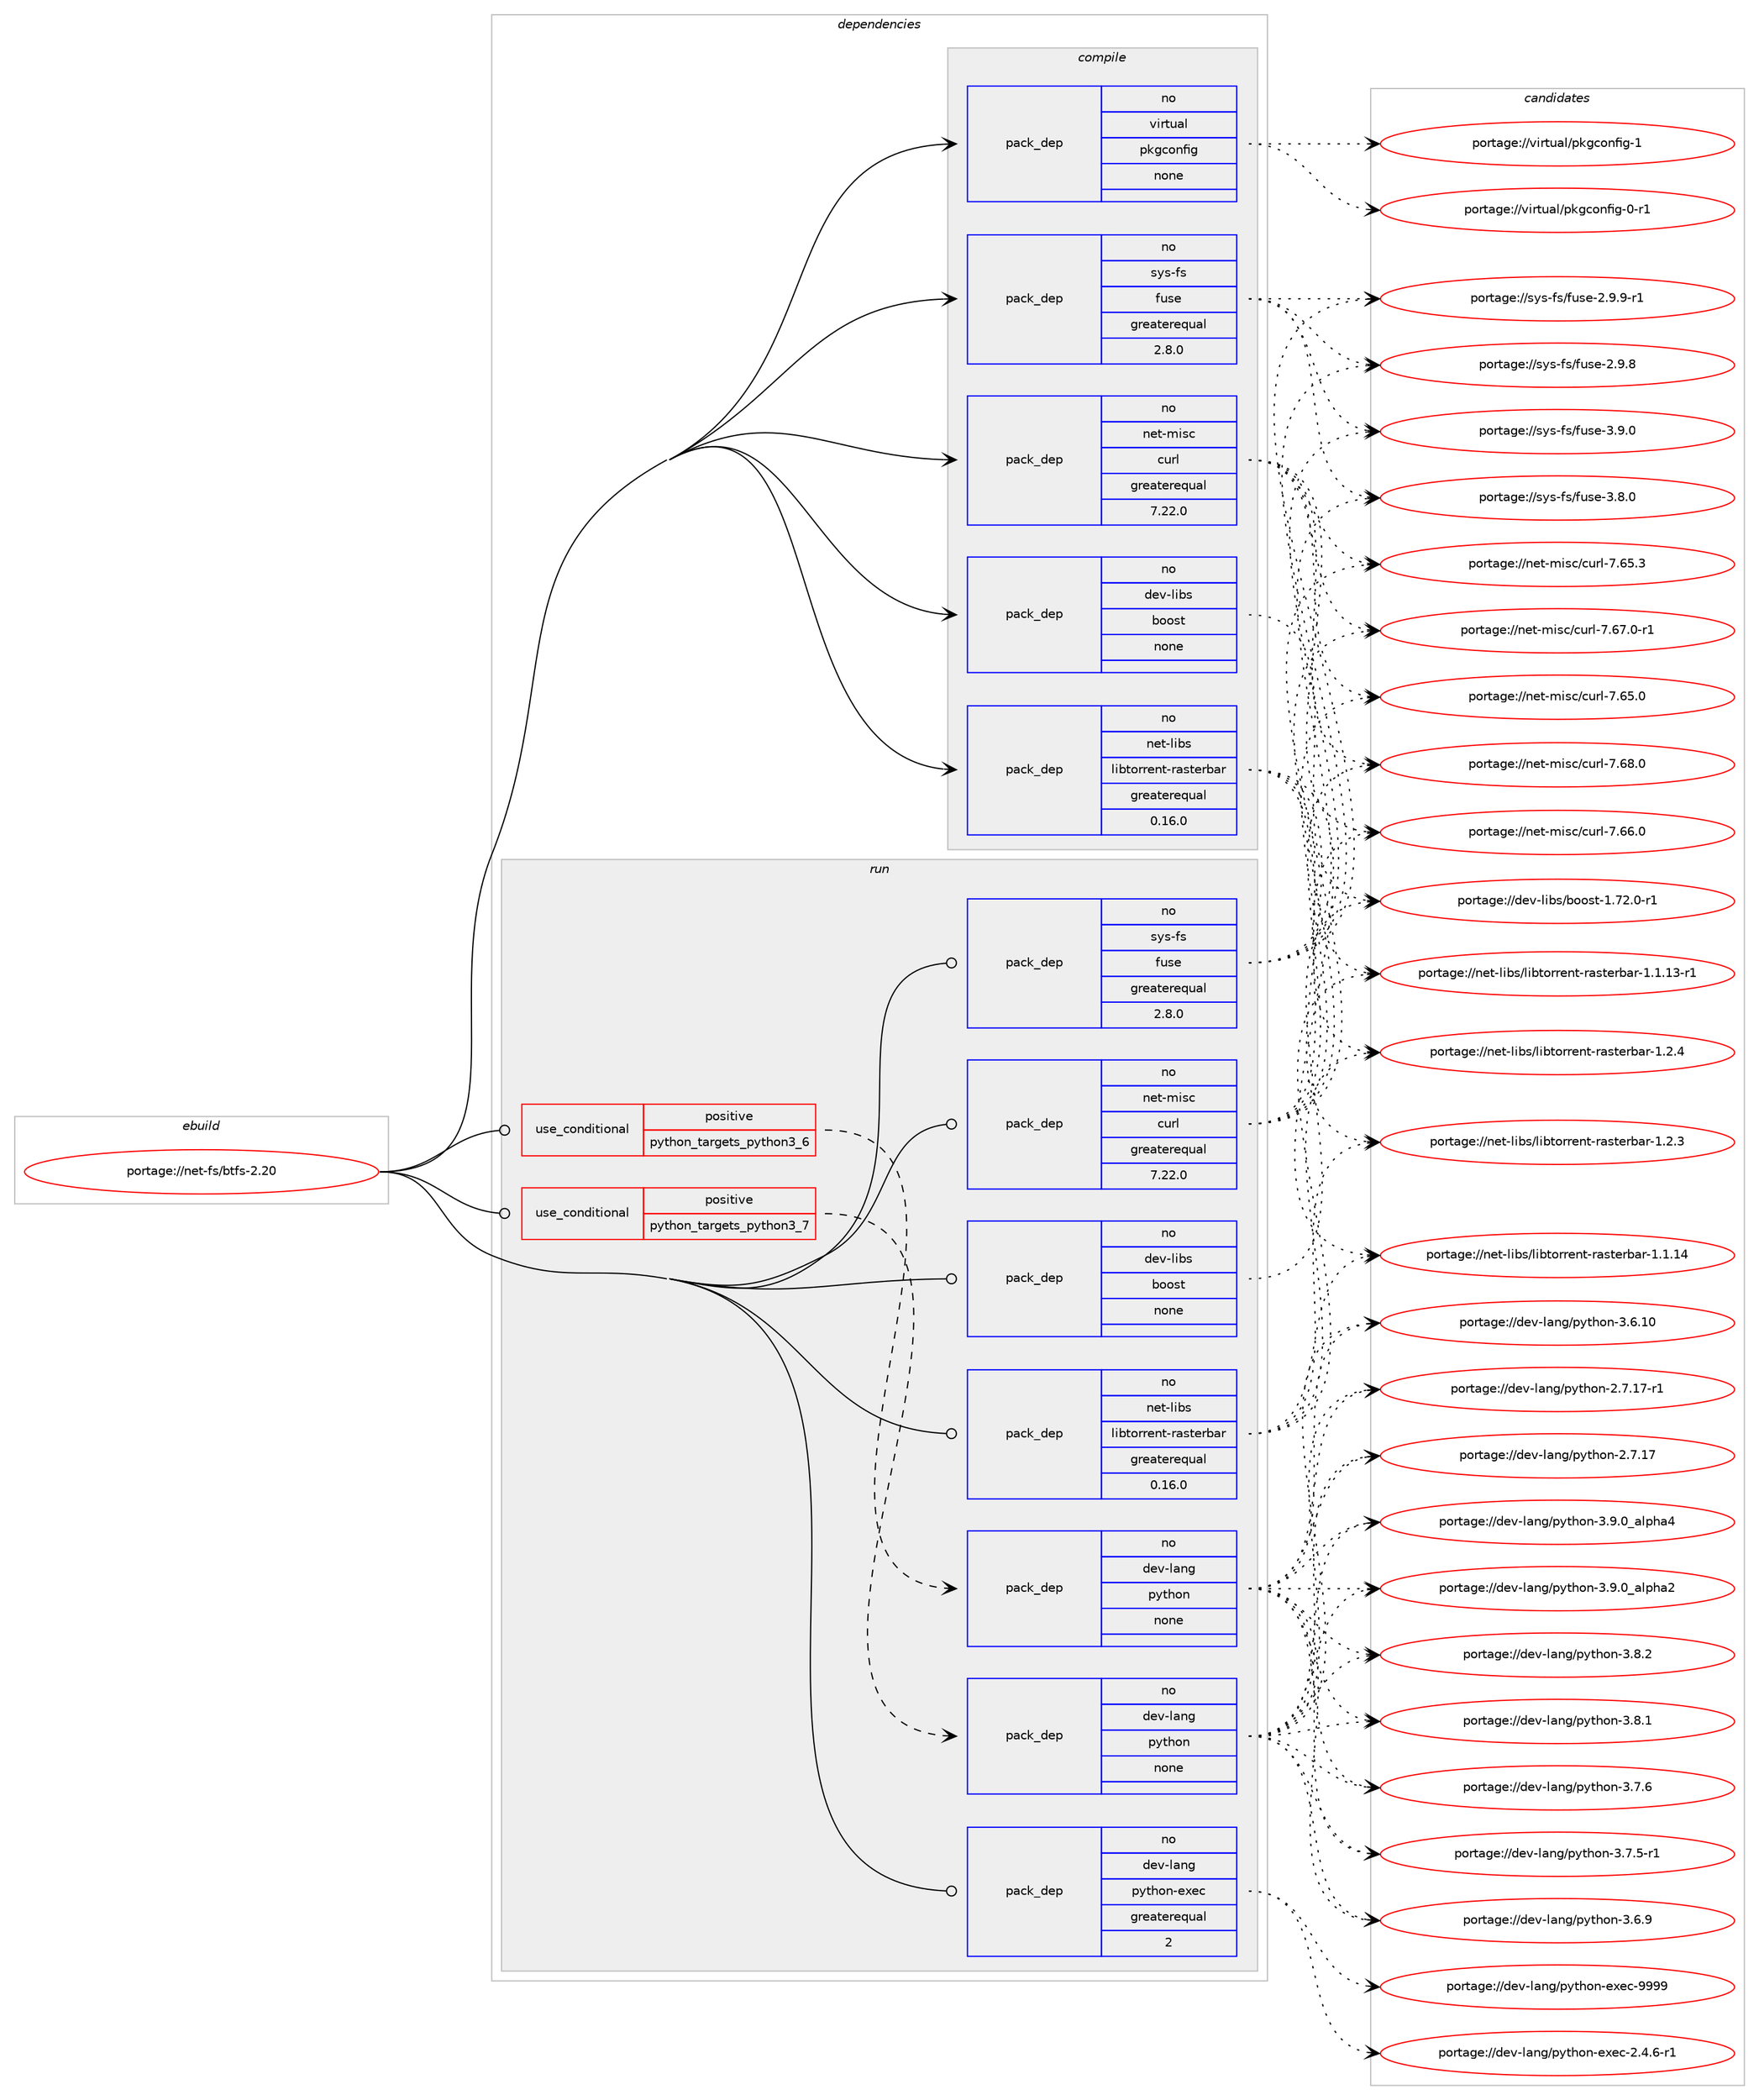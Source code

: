 digraph prolog {

# *************
# Graph options
# *************

newrank=true;
concentrate=true;
compound=true;
graph [rankdir=LR,fontname=Helvetica,fontsize=10,ranksep=1.5];#, ranksep=2.5, nodesep=0.2];
edge  [arrowhead=vee];
node  [fontname=Helvetica,fontsize=10];

# **********
# The ebuild
# **********

subgraph cluster_leftcol {
color=gray;
rank=same;
label=<<i>ebuild</i>>;
id [label="portage://net-fs/btfs-2.20", color=red, width=4, href="../net-fs/btfs-2.20.svg"];
}

# ****************
# The dependencies
# ****************

subgraph cluster_midcol {
color=gray;
label=<<i>dependencies</i>>;
subgraph cluster_compile {
fillcolor="#eeeeee";
style=filled;
label=<<i>compile</i>>;
subgraph pack66573 {
dependency86975 [label=<<TABLE BORDER="0" CELLBORDER="1" CELLSPACING="0" CELLPADDING="4" WIDTH="220"><TR><TD ROWSPAN="6" CELLPADDING="30">pack_dep</TD></TR><TR><TD WIDTH="110">no</TD></TR><TR><TD>dev-libs</TD></TR><TR><TD>boost</TD></TR><TR><TD>none</TD></TR><TR><TD></TD></TR></TABLE>>, shape=none, color=blue];
}
id:e -> dependency86975:w [weight=20,style="solid",arrowhead="vee"];
subgraph pack66574 {
dependency86976 [label=<<TABLE BORDER="0" CELLBORDER="1" CELLSPACING="0" CELLPADDING="4" WIDTH="220"><TR><TD ROWSPAN="6" CELLPADDING="30">pack_dep</TD></TR><TR><TD WIDTH="110">no</TD></TR><TR><TD>net-libs</TD></TR><TR><TD>libtorrent-rasterbar</TD></TR><TR><TD>greaterequal</TD></TR><TR><TD>0.16.0</TD></TR></TABLE>>, shape=none, color=blue];
}
id:e -> dependency86976:w [weight=20,style="solid",arrowhead="vee"];
subgraph pack66575 {
dependency86977 [label=<<TABLE BORDER="0" CELLBORDER="1" CELLSPACING="0" CELLPADDING="4" WIDTH="220"><TR><TD ROWSPAN="6" CELLPADDING="30">pack_dep</TD></TR><TR><TD WIDTH="110">no</TD></TR><TR><TD>net-misc</TD></TR><TR><TD>curl</TD></TR><TR><TD>greaterequal</TD></TR><TR><TD>7.22.0</TD></TR></TABLE>>, shape=none, color=blue];
}
id:e -> dependency86977:w [weight=20,style="solid",arrowhead="vee"];
subgraph pack66576 {
dependency86978 [label=<<TABLE BORDER="0" CELLBORDER="1" CELLSPACING="0" CELLPADDING="4" WIDTH="220"><TR><TD ROWSPAN="6" CELLPADDING="30">pack_dep</TD></TR><TR><TD WIDTH="110">no</TD></TR><TR><TD>sys-fs</TD></TR><TR><TD>fuse</TD></TR><TR><TD>greaterequal</TD></TR><TR><TD>2.8.0</TD></TR></TABLE>>, shape=none, color=blue];
}
id:e -> dependency86978:w [weight=20,style="solid",arrowhead="vee"];
subgraph pack66577 {
dependency86979 [label=<<TABLE BORDER="0" CELLBORDER="1" CELLSPACING="0" CELLPADDING="4" WIDTH="220"><TR><TD ROWSPAN="6" CELLPADDING="30">pack_dep</TD></TR><TR><TD WIDTH="110">no</TD></TR><TR><TD>virtual</TD></TR><TR><TD>pkgconfig</TD></TR><TR><TD>none</TD></TR><TR><TD></TD></TR></TABLE>>, shape=none, color=blue];
}
id:e -> dependency86979:w [weight=20,style="solid",arrowhead="vee"];
}
subgraph cluster_compileandrun {
fillcolor="#eeeeee";
style=filled;
label=<<i>compile and run</i>>;
}
subgraph cluster_run {
fillcolor="#eeeeee";
style=filled;
label=<<i>run</i>>;
subgraph cond18761 {
dependency86980 [label=<<TABLE BORDER="0" CELLBORDER="1" CELLSPACING="0" CELLPADDING="4"><TR><TD ROWSPAN="3" CELLPADDING="10">use_conditional</TD></TR><TR><TD>positive</TD></TR><TR><TD>python_targets_python3_6</TD></TR></TABLE>>, shape=none, color=red];
subgraph pack66578 {
dependency86981 [label=<<TABLE BORDER="0" CELLBORDER="1" CELLSPACING="0" CELLPADDING="4" WIDTH="220"><TR><TD ROWSPAN="6" CELLPADDING="30">pack_dep</TD></TR><TR><TD WIDTH="110">no</TD></TR><TR><TD>dev-lang</TD></TR><TR><TD>python</TD></TR><TR><TD>none</TD></TR><TR><TD></TD></TR></TABLE>>, shape=none, color=blue];
}
dependency86980:e -> dependency86981:w [weight=20,style="dashed",arrowhead="vee"];
}
id:e -> dependency86980:w [weight=20,style="solid",arrowhead="odot"];
subgraph cond18762 {
dependency86982 [label=<<TABLE BORDER="0" CELLBORDER="1" CELLSPACING="0" CELLPADDING="4"><TR><TD ROWSPAN="3" CELLPADDING="10">use_conditional</TD></TR><TR><TD>positive</TD></TR><TR><TD>python_targets_python3_7</TD></TR></TABLE>>, shape=none, color=red];
subgraph pack66579 {
dependency86983 [label=<<TABLE BORDER="0" CELLBORDER="1" CELLSPACING="0" CELLPADDING="4" WIDTH="220"><TR><TD ROWSPAN="6" CELLPADDING="30">pack_dep</TD></TR><TR><TD WIDTH="110">no</TD></TR><TR><TD>dev-lang</TD></TR><TR><TD>python</TD></TR><TR><TD>none</TD></TR><TR><TD></TD></TR></TABLE>>, shape=none, color=blue];
}
dependency86982:e -> dependency86983:w [weight=20,style="dashed",arrowhead="vee"];
}
id:e -> dependency86982:w [weight=20,style="solid",arrowhead="odot"];
subgraph pack66580 {
dependency86984 [label=<<TABLE BORDER="0" CELLBORDER="1" CELLSPACING="0" CELLPADDING="4" WIDTH="220"><TR><TD ROWSPAN="6" CELLPADDING="30">pack_dep</TD></TR><TR><TD WIDTH="110">no</TD></TR><TR><TD>dev-lang</TD></TR><TR><TD>python-exec</TD></TR><TR><TD>greaterequal</TD></TR><TR><TD>2</TD></TR></TABLE>>, shape=none, color=blue];
}
id:e -> dependency86984:w [weight=20,style="solid",arrowhead="odot"];
subgraph pack66581 {
dependency86985 [label=<<TABLE BORDER="0" CELLBORDER="1" CELLSPACING="0" CELLPADDING="4" WIDTH="220"><TR><TD ROWSPAN="6" CELLPADDING="30">pack_dep</TD></TR><TR><TD WIDTH="110">no</TD></TR><TR><TD>dev-libs</TD></TR><TR><TD>boost</TD></TR><TR><TD>none</TD></TR><TR><TD></TD></TR></TABLE>>, shape=none, color=blue];
}
id:e -> dependency86985:w [weight=20,style="solid",arrowhead="odot"];
subgraph pack66582 {
dependency86986 [label=<<TABLE BORDER="0" CELLBORDER="1" CELLSPACING="0" CELLPADDING="4" WIDTH="220"><TR><TD ROWSPAN="6" CELLPADDING="30">pack_dep</TD></TR><TR><TD WIDTH="110">no</TD></TR><TR><TD>net-libs</TD></TR><TR><TD>libtorrent-rasterbar</TD></TR><TR><TD>greaterequal</TD></TR><TR><TD>0.16.0</TD></TR></TABLE>>, shape=none, color=blue];
}
id:e -> dependency86986:w [weight=20,style="solid",arrowhead="odot"];
subgraph pack66583 {
dependency86987 [label=<<TABLE BORDER="0" CELLBORDER="1" CELLSPACING="0" CELLPADDING="4" WIDTH="220"><TR><TD ROWSPAN="6" CELLPADDING="30">pack_dep</TD></TR><TR><TD WIDTH="110">no</TD></TR><TR><TD>net-misc</TD></TR><TR><TD>curl</TD></TR><TR><TD>greaterequal</TD></TR><TR><TD>7.22.0</TD></TR></TABLE>>, shape=none, color=blue];
}
id:e -> dependency86987:w [weight=20,style="solid",arrowhead="odot"];
subgraph pack66584 {
dependency86988 [label=<<TABLE BORDER="0" CELLBORDER="1" CELLSPACING="0" CELLPADDING="4" WIDTH="220"><TR><TD ROWSPAN="6" CELLPADDING="30">pack_dep</TD></TR><TR><TD WIDTH="110">no</TD></TR><TR><TD>sys-fs</TD></TR><TR><TD>fuse</TD></TR><TR><TD>greaterequal</TD></TR><TR><TD>2.8.0</TD></TR></TABLE>>, shape=none, color=blue];
}
id:e -> dependency86988:w [weight=20,style="solid",arrowhead="odot"];
}
}

# **************
# The candidates
# **************

subgraph cluster_choices {
rank=same;
color=gray;
label=<<i>candidates</i>>;

subgraph choice66573 {
color=black;
nodesep=1;
choice10010111845108105981154798111111115116454946555046484511449 [label="portage://dev-libs/boost-1.72.0-r1", color=red, width=4,href="../dev-libs/boost-1.72.0-r1.svg"];
dependency86975:e -> choice10010111845108105981154798111111115116454946555046484511449:w [style=dotted,weight="100"];
}
subgraph choice66574 {
color=black;
nodesep=1;
choice1101011164510810598115471081059811611111411410111011645114971151161011149897114454946504652 [label="portage://net-libs/libtorrent-rasterbar-1.2.4", color=red, width=4,href="../net-libs/libtorrent-rasterbar-1.2.4.svg"];
choice1101011164510810598115471081059811611111411410111011645114971151161011149897114454946504651 [label="portage://net-libs/libtorrent-rasterbar-1.2.3", color=red, width=4,href="../net-libs/libtorrent-rasterbar-1.2.3.svg"];
choice110101116451081059811547108105981161111141141011101164511497115116101114989711445494649464952 [label="portage://net-libs/libtorrent-rasterbar-1.1.14", color=red, width=4,href="../net-libs/libtorrent-rasterbar-1.1.14.svg"];
choice1101011164510810598115471081059811611111411410111011645114971151161011149897114454946494649514511449 [label="portage://net-libs/libtorrent-rasterbar-1.1.13-r1", color=red, width=4,href="../net-libs/libtorrent-rasterbar-1.1.13-r1.svg"];
dependency86976:e -> choice1101011164510810598115471081059811611111411410111011645114971151161011149897114454946504652:w [style=dotted,weight="100"];
dependency86976:e -> choice1101011164510810598115471081059811611111411410111011645114971151161011149897114454946504651:w [style=dotted,weight="100"];
dependency86976:e -> choice110101116451081059811547108105981161111141141011101164511497115116101114989711445494649464952:w [style=dotted,weight="100"];
dependency86976:e -> choice1101011164510810598115471081059811611111411410111011645114971151161011149897114454946494649514511449:w [style=dotted,weight="100"];
}
subgraph choice66575 {
color=black;
nodesep=1;
choice1101011164510910511599479911711410845554654564648 [label="portage://net-misc/curl-7.68.0", color=red, width=4,href="../net-misc/curl-7.68.0.svg"];
choice11010111645109105115994799117114108455546545546484511449 [label="portage://net-misc/curl-7.67.0-r1", color=red, width=4,href="../net-misc/curl-7.67.0-r1.svg"];
choice1101011164510910511599479911711410845554654544648 [label="portage://net-misc/curl-7.66.0", color=red, width=4,href="../net-misc/curl-7.66.0.svg"];
choice1101011164510910511599479911711410845554654534651 [label="portage://net-misc/curl-7.65.3", color=red, width=4,href="../net-misc/curl-7.65.3.svg"];
choice1101011164510910511599479911711410845554654534648 [label="portage://net-misc/curl-7.65.0", color=red, width=4,href="../net-misc/curl-7.65.0.svg"];
dependency86977:e -> choice1101011164510910511599479911711410845554654564648:w [style=dotted,weight="100"];
dependency86977:e -> choice11010111645109105115994799117114108455546545546484511449:w [style=dotted,weight="100"];
dependency86977:e -> choice1101011164510910511599479911711410845554654544648:w [style=dotted,weight="100"];
dependency86977:e -> choice1101011164510910511599479911711410845554654534651:w [style=dotted,weight="100"];
dependency86977:e -> choice1101011164510910511599479911711410845554654534648:w [style=dotted,weight="100"];
}
subgraph choice66576 {
color=black;
nodesep=1;
choice1151211154510211547102117115101455146574648 [label="portage://sys-fs/fuse-3.9.0", color=red, width=4,href="../sys-fs/fuse-3.9.0.svg"];
choice1151211154510211547102117115101455146564648 [label="portage://sys-fs/fuse-3.8.0", color=red, width=4,href="../sys-fs/fuse-3.8.0.svg"];
choice11512111545102115471021171151014550465746574511449 [label="portage://sys-fs/fuse-2.9.9-r1", color=red, width=4,href="../sys-fs/fuse-2.9.9-r1.svg"];
choice1151211154510211547102117115101455046574656 [label="portage://sys-fs/fuse-2.9.8", color=red, width=4,href="../sys-fs/fuse-2.9.8.svg"];
dependency86978:e -> choice1151211154510211547102117115101455146574648:w [style=dotted,weight="100"];
dependency86978:e -> choice1151211154510211547102117115101455146564648:w [style=dotted,weight="100"];
dependency86978:e -> choice11512111545102115471021171151014550465746574511449:w [style=dotted,weight="100"];
dependency86978:e -> choice1151211154510211547102117115101455046574656:w [style=dotted,weight="100"];
}
subgraph choice66577 {
color=black;
nodesep=1;
choice1181051141161179710847112107103991111101021051034549 [label="portage://virtual/pkgconfig-1", color=red, width=4,href="../virtual/pkgconfig-1.svg"];
choice11810511411611797108471121071039911111010210510345484511449 [label="portage://virtual/pkgconfig-0-r1", color=red, width=4,href="../virtual/pkgconfig-0-r1.svg"];
dependency86979:e -> choice1181051141161179710847112107103991111101021051034549:w [style=dotted,weight="100"];
dependency86979:e -> choice11810511411611797108471121071039911111010210510345484511449:w [style=dotted,weight="100"];
}
subgraph choice66578 {
color=black;
nodesep=1;
choice10010111845108971101034711212111610411111045514657464895971081121049752 [label="portage://dev-lang/python-3.9.0_alpha4", color=red, width=4,href="../dev-lang/python-3.9.0_alpha4.svg"];
choice10010111845108971101034711212111610411111045514657464895971081121049750 [label="portage://dev-lang/python-3.9.0_alpha2", color=red, width=4,href="../dev-lang/python-3.9.0_alpha2.svg"];
choice100101118451089711010347112121116104111110455146564650 [label="portage://dev-lang/python-3.8.2", color=red, width=4,href="../dev-lang/python-3.8.2.svg"];
choice100101118451089711010347112121116104111110455146564649 [label="portage://dev-lang/python-3.8.1", color=red, width=4,href="../dev-lang/python-3.8.1.svg"];
choice100101118451089711010347112121116104111110455146554654 [label="portage://dev-lang/python-3.7.6", color=red, width=4,href="../dev-lang/python-3.7.6.svg"];
choice1001011184510897110103471121211161041111104551465546534511449 [label="portage://dev-lang/python-3.7.5-r1", color=red, width=4,href="../dev-lang/python-3.7.5-r1.svg"];
choice100101118451089711010347112121116104111110455146544657 [label="portage://dev-lang/python-3.6.9", color=red, width=4,href="../dev-lang/python-3.6.9.svg"];
choice10010111845108971101034711212111610411111045514654464948 [label="portage://dev-lang/python-3.6.10", color=red, width=4,href="../dev-lang/python-3.6.10.svg"];
choice100101118451089711010347112121116104111110455046554649554511449 [label="portage://dev-lang/python-2.7.17-r1", color=red, width=4,href="../dev-lang/python-2.7.17-r1.svg"];
choice10010111845108971101034711212111610411111045504655464955 [label="portage://dev-lang/python-2.7.17", color=red, width=4,href="../dev-lang/python-2.7.17.svg"];
dependency86981:e -> choice10010111845108971101034711212111610411111045514657464895971081121049752:w [style=dotted,weight="100"];
dependency86981:e -> choice10010111845108971101034711212111610411111045514657464895971081121049750:w [style=dotted,weight="100"];
dependency86981:e -> choice100101118451089711010347112121116104111110455146564650:w [style=dotted,weight="100"];
dependency86981:e -> choice100101118451089711010347112121116104111110455146564649:w [style=dotted,weight="100"];
dependency86981:e -> choice100101118451089711010347112121116104111110455146554654:w [style=dotted,weight="100"];
dependency86981:e -> choice1001011184510897110103471121211161041111104551465546534511449:w [style=dotted,weight="100"];
dependency86981:e -> choice100101118451089711010347112121116104111110455146544657:w [style=dotted,weight="100"];
dependency86981:e -> choice10010111845108971101034711212111610411111045514654464948:w [style=dotted,weight="100"];
dependency86981:e -> choice100101118451089711010347112121116104111110455046554649554511449:w [style=dotted,weight="100"];
dependency86981:e -> choice10010111845108971101034711212111610411111045504655464955:w [style=dotted,weight="100"];
}
subgraph choice66579 {
color=black;
nodesep=1;
choice10010111845108971101034711212111610411111045514657464895971081121049752 [label="portage://dev-lang/python-3.9.0_alpha4", color=red, width=4,href="../dev-lang/python-3.9.0_alpha4.svg"];
choice10010111845108971101034711212111610411111045514657464895971081121049750 [label="portage://dev-lang/python-3.9.0_alpha2", color=red, width=4,href="../dev-lang/python-3.9.0_alpha2.svg"];
choice100101118451089711010347112121116104111110455146564650 [label="portage://dev-lang/python-3.8.2", color=red, width=4,href="../dev-lang/python-3.8.2.svg"];
choice100101118451089711010347112121116104111110455146564649 [label="portage://dev-lang/python-3.8.1", color=red, width=4,href="../dev-lang/python-3.8.1.svg"];
choice100101118451089711010347112121116104111110455146554654 [label="portage://dev-lang/python-3.7.6", color=red, width=4,href="../dev-lang/python-3.7.6.svg"];
choice1001011184510897110103471121211161041111104551465546534511449 [label="portage://dev-lang/python-3.7.5-r1", color=red, width=4,href="../dev-lang/python-3.7.5-r1.svg"];
choice100101118451089711010347112121116104111110455146544657 [label="portage://dev-lang/python-3.6.9", color=red, width=4,href="../dev-lang/python-3.6.9.svg"];
choice10010111845108971101034711212111610411111045514654464948 [label="portage://dev-lang/python-3.6.10", color=red, width=4,href="../dev-lang/python-3.6.10.svg"];
choice100101118451089711010347112121116104111110455046554649554511449 [label="portage://dev-lang/python-2.7.17-r1", color=red, width=4,href="../dev-lang/python-2.7.17-r1.svg"];
choice10010111845108971101034711212111610411111045504655464955 [label="portage://dev-lang/python-2.7.17", color=red, width=4,href="../dev-lang/python-2.7.17.svg"];
dependency86983:e -> choice10010111845108971101034711212111610411111045514657464895971081121049752:w [style=dotted,weight="100"];
dependency86983:e -> choice10010111845108971101034711212111610411111045514657464895971081121049750:w [style=dotted,weight="100"];
dependency86983:e -> choice100101118451089711010347112121116104111110455146564650:w [style=dotted,weight="100"];
dependency86983:e -> choice100101118451089711010347112121116104111110455146564649:w [style=dotted,weight="100"];
dependency86983:e -> choice100101118451089711010347112121116104111110455146554654:w [style=dotted,weight="100"];
dependency86983:e -> choice1001011184510897110103471121211161041111104551465546534511449:w [style=dotted,weight="100"];
dependency86983:e -> choice100101118451089711010347112121116104111110455146544657:w [style=dotted,weight="100"];
dependency86983:e -> choice10010111845108971101034711212111610411111045514654464948:w [style=dotted,weight="100"];
dependency86983:e -> choice100101118451089711010347112121116104111110455046554649554511449:w [style=dotted,weight="100"];
dependency86983:e -> choice10010111845108971101034711212111610411111045504655464955:w [style=dotted,weight="100"];
}
subgraph choice66580 {
color=black;
nodesep=1;
choice10010111845108971101034711212111610411111045101120101994557575757 [label="portage://dev-lang/python-exec-9999", color=red, width=4,href="../dev-lang/python-exec-9999.svg"];
choice10010111845108971101034711212111610411111045101120101994550465246544511449 [label="portage://dev-lang/python-exec-2.4.6-r1", color=red, width=4,href="../dev-lang/python-exec-2.4.6-r1.svg"];
dependency86984:e -> choice10010111845108971101034711212111610411111045101120101994557575757:w [style=dotted,weight="100"];
dependency86984:e -> choice10010111845108971101034711212111610411111045101120101994550465246544511449:w [style=dotted,weight="100"];
}
subgraph choice66581 {
color=black;
nodesep=1;
choice10010111845108105981154798111111115116454946555046484511449 [label="portage://dev-libs/boost-1.72.0-r1", color=red, width=4,href="../dev-libs/boost-1.72.0-r1.svg"];
dependency86985:e -> choice10010111845108105981154798111111115116454946555046484511449:w [style=dotted,weight="100"];
}
subgraph choice66582 {
color=black;
nodesep=1;
choice1101011164510810598115471081059811611111411410111011645114971151161011149897114454946504652 [label="portage://net-libs/libtorrent-rasterbar-1.2.4", color=red, width=4,href="../net-libs/libtorrent-rasterbar-1.2.4.svg"];
choice1101011164510810598115471081059811611111411410111011645114971151161011149897114454946504651 [label="portage://net-libs/libtorrent-rasterbar-1.2.3", color=red, width=4,href="../net-libs/libtorrent-rasterbar-1.2.3.svg"];
choice110101116451081059811547108105981161111141141011101164511497115116101114989711445494649464952 [label="portage://net-libs/libtorrent-rasterbar-1.1.14", color=red, width=4,href="../net-libs/libtorrent-rasterbar-1.1.14.svg"];
choice1101011164510810598115471081059811611111411410111011645114971151161011149897114454946494649514511449 [label="portage://net-libs/libtorrent-rasterbar-1.1.13-r1", color=red, width=4,href="../net-libs/libtorrent-rasterbar-1.1.13-r1.svg"];
dependency86986:e -> choice1101011164510810598115471081059811611111411410111011645114971151161011149897114454946504652:w [style=dotted,weight="100"];
dependency86986:e -> choice1101011164510810598115471081059811611111411410111011645114971151161011149897114454946504651:w [style=dotted,weight="100"];
dependency86986:e -> choice110101116451081059811547108105981161111141141011101164511497115116101114989711445494649464952:w [style=dotted,weight="100"];
dependency86986:e -> choice1101011164510810598115471081059811611111411410111011645114971151161011149897114454946494649514511449:w [style=dotted,weight="100"];
}
subgraph choice66583 {
color=black;
nodesep=1;
choice1101011164510910511599479911711410845554654564648 [label="portage://net-misc/curl-7.68.0", color=red, width=4,href="../net-misc/curl-7.68.0.svg"];
choice11010111645109105115994799117114108455546545546484511449 [label="portage://net-misc/curl-7.67.0-r1", color=red, width=4,href="../net-misc/curl-7.67.0-r1.svg"];
choice1101011164510910511599479911711410845554654544648 [label="portage://net-misc/curl-7.66.0", color=red, width=4,href="../net-misc/curl-7.66.0.svg"];
choice1101011164510910511599479911711410845554654534651 [label="portage://net-misc/curl-7.65.3", color=red, width=4,href="../net-misc/curl-7.65.3.svg"];
choice1101011164510910511599479911711410845554654534648 [label="portage://net-misc/curl-7.65.0", color=red, width=4,href="../net-misc/curl-7.65.0.svg"];
dependency86987:e -> choice1101011164510910511599479911711410845554654564648:w [style=dotted,weight="100"];
dependency86987:e -> choice11010111645109105115994799117114108455546545546484511449:w [style=dotted,weight="100"];
dependency86987:e -> choice1101011164510910511599479911711410845554654544648:w [style=dotted,weight="100"];
dependency86987:e -> choice1101011164510910511599479911711410845554654534651:w [style=dotted,weight="100"];
dependency86987:e -> choice1101011164510910511599479911711410845554654534648:w [style=dotted,weight="100"];
}
subgraph choice66584 {
color=black;
nodesep=1;
choice1151211154510211547102117115101455146574648 [label="portage://sys-fs/fuse-3.9.0", color=red, width=4,href="../sys-fs/fuse-3.9.0.svg"];
choice1151211154510211547102117115101455146564648 [label="portage://sys-fs/fuse-3.8.0", color=red, width=4,href="../sys-fs/fuse-3.8.0.svg"];
choice11512111545102115471021171151014550465746574511449 [label="portage://sys-fs/fuse-2.9.9-r1", color=red, width=4,href="../sys-fs/fuse-2.9.9-r1.svg"];
choice1151211154510211547102117115101455046574656 [label="portage://sys-fs/fuse-2.9.8", color=red, width=4,href="../sys-fs/fuse-2.9.8.svg"];
dependency86988:e -> choice1151211154510211547102117115101455146574648:w [style=dotted,weight="100"];
dependency86988:e -> choice1151211154510211547102117115101455146564648:w [style=dotted,weight="100"];
dependency86988:e -> choice11512111545102115471021171151014550465746574511449:w [style=dotted,weight="100"];
dependency86988:e -> choice1151211154510211547102117115101455046574656:w [style=dotted,weight="100"];
}
}

}
